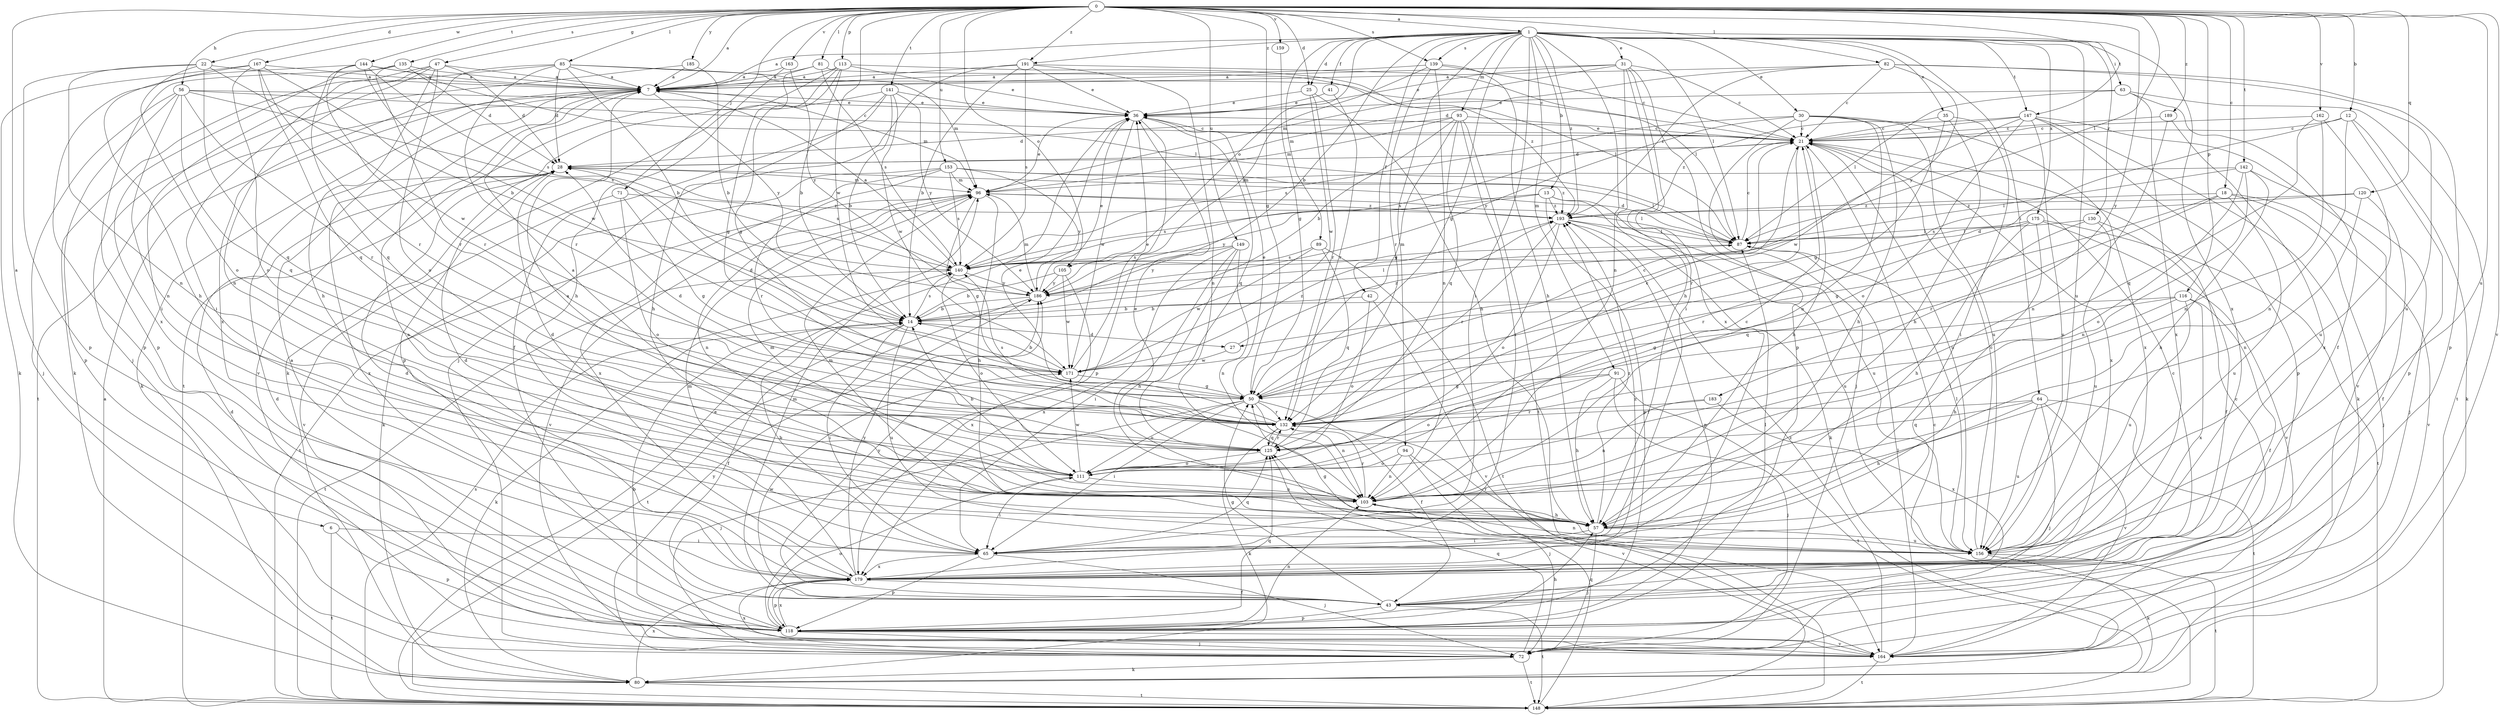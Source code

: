 strict digraph  {
0;
1;
6;
7;
12;
13;
14;
18;
21;
22;
25;
27;
28;
30;
31;
35;
36;
41;
42;
43;
47;
50;
56;
57;
63;
64;
65;
71;
72;
80;
81;
82;
85;
87;
89;
91;
93;
94;
96;
103;
105;
111;
113;
116;
118;
120;
125;
130;
132;
135;
139;
140;
141;
142;
144;
147;
148;
149;
153;
156;
159;
162;
163;
164;
167;
171;
175;
179;
183;
185;
186;
189;
191;
193;
0 -> 1  [label=a];
0 -> 6  [label=a];
0 -> 7  [label=a];
0 -> 12  [label=b];
0 -> 18  [label=c];
0 -> 22  [label=d];
0 -> 25  [label=d];
0 -> 47  [label=g];
0 -> 50  [label=g];
0 -> 56  [label=h];
0 -> 71  [label=j];
0 -> 81  [label=l];
0 -> 82  [label=l];
0 -> 85  [label=l];
0 -> 87  [label=l];
0 -> 105  [label=o];
0 -> 113  [label=p];
0 -> 116  [label=p];
0 -> 120  [label=q];
0 -> 135  [label=s];
0 -> 139  [label=s];
0 -> 141  [label=t];
0 -> 142  [label=t];
0 -> 144  [label=t];
0 -> 147  [label=t];
0 -> 149  [label=u];
0 -> 153  [label=u];
0 -> 156  [label=u];
0 -> 159  [label=v];
0 -> 162  [label=v];
0 -> 163  [label=v];
0 -> 164  [label=v];
0 -> 167  [label=w];
0 -> 171  [label=w];
0 -> 183  [label=y];
0 -> 185  [label=y];
0 -> 189  [label=z];
0 -> 191  [label=z];
1 -> 7  [label=a];
1 -> 13  [label=b];
1 -> 14  [label=b];
1 -> 25  [label=d];
1 -> 30  [label=e];
1 -> 31  [label=e];
1 -> 35  [label=e];
1 -> 41  [label=f];
1 -> 42  [label=f];
1 -> 50  [label=g];
1 -> 63  [label=i];
1 -> 64  [label=i];
1 -> 65  [label=i];
1 -> 87  [label=l];
1 -> 89  [label=m];
1 -> 91  [label=m];
1 -> 93  [label=m];
1 -> 94  [label=m];
1 -> 103  [label=n];
1 -> 105  [label=o];
1 -> 130  [label=r];
1 -> 139  [label=s];
1 -> 147  [label=t];
1 -> 156  [label=u];
1 -> 175  [label=x];
1 -> 179  [label=x];
1 -> 191  [label=z];
1 -> 193  [label=z];
6 -> 65  [label=i];
6 -> 118  [label=p];
6 -> 148  [label=t];
7 -> 36  [label=e];
7 -> 80  [label=k];
7 -> 96  [label=m];
7 -> 148  [label=t];
7 -> 164  [label=v];
7 -> 186  [label=y];
12 -> 21  [label=c];
12 -> 27  [label=d];
12 -> 80  [label=k];
12 -> 103  [label=n];
12 -> 118  [label=p];
13 -> 80  [label=k];
13 -> 118  [label=p];
13 -> 140  [label=s];
13 -> 156  [label=u];
13 -> 186  [label=y];
13 -> 193  [label=z];
14 -> 27  [label=d];
14 -> 43  [label=f];
14 -> 65  [label=i];
14 -> 80  [label=k];
14 -> 140  [label=s];
14 -> 156  [label=u];
18 -> 50  [label=g];
18 -> 72  [label=j];
18 -> 132  [label=r];
18 -> 156  [label=u];
18 -> 164  [label=v];
18 -> 193  [label=z];
21 -> 28  [label=d];
21 -> 36  [label=e];
21 -> 57  [label=h];
21 -> 132  [label=r];
21 -> 140  [label=s];
21 -> 156  [label=u];
21 -> 179  [label=x];
22 -> 7  [label=a];
22 -> 103  [label=n];
22 -> 111  [label=o];
22 -> 118  [label=p];
22 -> 125  [label=q];
22 -> 171  [label=w];
25 -> 36  [label=e];
25 -> 57  [label=h];
25 -> 132  [label=r];
25 -> 171  [label=w];
27 -> 171  [label=w];
27 -> 193  [label=z];
28 -> 96  [label=m];
28 -> 140  [label=s];
28 -> 179  [label=x];
30 -> 21  [label=c];
30 -> 57  [label=h];
30 -> 72  [label=j];
30 -> 103  [label=n];
30 -> 140  [label=s];
30 -> 156  [label=u];
30 -> 179  [label=x];
30 -> 186  [label=y];
31 -> 7  [label=a];
31 -> 21  [label=c];
31 -> 36  [label=e];
31 -> 57  [label=h];
31 -> 65  [label=i];
31 -> 96  [label=m];
31 -> 118  [label=p];
31 -> 179  [label=x];
35 -> 21  [label=c];
35 -> 50  [label=g];
35 -> 57  [label=h];
35 -> 65  [label=i];
36 -> 21  [label=c];
36 -> 118  [label=p];
36 -> 125  [label=q];
36 -> 171  [label=w];
41 -> 36  [label=e];
41 -> 132  [label=r];
42 -> 14  [label=b];
42 -> 111  [label=o];
42 -> 164  [label=v];
43 -> 21  [label=c];
43 -> 50  [label=g];
43 -> 87  [label=l];
43 -> 96  [label=m];
43 -> 118  [label=p];
43 -> 148  [label=t];
43 -> 171  [label=w];
43 -> 186  [label=y];
47 -> 7  [label=a];
47 -> 28  [label=d];
47 -> 57  [label=h];
47 -> 65  [label=i];
47 -> 80  [label=k];
47 -> 103  [label=n];
47 -> 111  [label=o];
50 -> 21  [label=c];
50 -> 36  [label=e];
50 -> 43  [label=f];
50 -> 65  [label=i];
50 -> 72  [label=j];
50 -> 103  [label=n];
50 -> 111  [label=o];
50 -> 132  [label=r];
56 -> 21  [label=c];
56 -> 36  [label=e];
56 -> 72  [label=j];
56 -> 103  [label=n];
56 -> 118  [label=p];
56 -> 125  [label=q];
56 -> 132  [label=r];
56 -> 140  [label=s];
57 -> 65  [label=i];
57 -> 72  [label=j];
57 -> 96  [label=m];
57 -> 156  [label=u];
57 -> 193  [label=z];
63 -> 36  [label=e];
63 -> 43  [label=f];
63 -> 87  [label=l];
63 -> 148  [label=t];
63 -> 179  [label=x];
64 -> 57  [label=h];
64 -> 72  [label=j];
64 -> 125  [label=q];
64 -> 132  [label=r];
64 -> 148  [label=t];
64 -> 156  [label=u];
64 -> 164  [label=v];
65 -> 14  [label=b];
65 -> 72  [label=j];
65 -> 118  [label=p];
65 -> 125  [label=q];
65 -> 179  [label=x];
71 -> 50  [label=g];
71 -> 111  [label=o];
71 -> 164  [label=v];
71 -> 193  [label=z];
72 -> 80  [label=k];
72 -> 125  [label=q];
72 -> 148  [label=t];
72 -> 179  [label=x];
72 -> 186  [label=y];
80 -> 148  [label=t];
80 -> 179  [label=x];
81 -> 7  [label=a];
81 -> 50  [label=g];
81 -> 140  [label=s];
81 -> 193  [label=z];
82 -> 7  [label=a];
82 -> 21  [label=c];
82 -> 28  [label=d];
82 -> 118  [label=p];
82 -> 156  [label=u];
82 -> 186  [label=y];
82 -> 193  [label=z];
85 -> 7  [label=a];
85 -> 14  [label=b];
85 -> 21  [label=c];
85 -> 28  [label=d];
85 -> 65  [label=i];
85 -> 96  [label=m];
85 -> 132  [label=r];
85 -> 179  [label=x];
87 -> 21  [label=c];
87 -> 28  [label=d];
87 -> 140  [label=s];
89 -> 125  [label=q];
89 -> 140  [label=s];
89 -> 148  [label=t];
89 -> 171  [label=w];
91 -> 50  [label=g];
91 -> 57  [label=h];
91 -> 72  [label=j];
91 -> 111  [label=o];
91 -> 148  [label=t];
93 -> 14  [label=b];
93 -> 21  [label=c];
93 -> 28  [label=d];
93 -> 50  [label=g];
93 -> 65  [label=i];
93 -> 96  [label=m];
93 -> 125  [label=q];
93 -> 148  [label=t];
94 -> 72  [label=j];
94 -> 103  [label=n];
94 -> 111  [label=o];
94 -> 164  [label=v];
96 -> 36  [label=e];
96 -> 50  [label=g];
96 -> 57  [label=h];
96 -> 87  [label=l];
96 -> 103  [label=n];
96 -> 148  [label=t];
96 -> 164  [label=v];
96 -> 193  [label=z];
103 -> 7  [label=a];
103 -> 21  [label=c];
103 -> 28  [label=d];
103 -> 36  [label=e];
103 -> 57  [label=h];
103 -> 96  [label=m];
103 -> 132  [label=r];
105 -> 14  [label=b];
105 -> 171  [label=w];
105 -> 179  [label=x];
105 -> 186  [label=y];
111 -> 14  [label=b];
111 -> 65  [label=i];
111 -> 103  [label=n];
111 -> 171  [label=w];
113 -> 7  [label=a];
113 -> 14  [label=b];
113 -> 36  [label=e];
113 -> 50  [label=g];
113 -> 80  [label=k];
113 -> 87  [label=l];
113 -> 148  [label=t];
116 -> 14  [label=b];
116 -> 43  [label=f];
116 -> 50  [label=g];
116 -> 57  [label=h];
116 -> 156  [label=u];
116 -> 179  [label=x];
118 -> 7  [label=a];
118 -> 28  [label=d];
118 -> 57  [label=h];
118 -> 72  [label=j];
118 -> 103  [label=n];
118 -> 111  [label=o];
118 -> 125  [label=q];
118 -> 164  [label=v];
118 -> 179  [label=x];
120 -> 43  [label=f];
120 -> 103  [label=n];
120 -> 140  [label=s];
120 -> 193  [label=z];
125 -> 7  [label=a];
125 -> 111  [label=o];
125 -> 132  [label=r];
130 -> 43  [label=f];
130 -> 87  [label=l];
130 -> 125  [label=q];
130 -> 156  [label=u];
132 -> 21  [label=c];
132 -> 28  [label=d];
132 -> 36  [label=e];
132 -> 80  [label=k];
132 -> 125  [label=q];
132 -> 140  [label=s];
135 -> 7  [label=a];
135 -> 28  [label=d];
135 -> 118  [label=p];
135 -> 132  [label=r];
135 -> 179  [label=x];
139 -> 7  [label=a];
139 -> 21  [label=c];
139 -> 57  [label=h];
139 -> 103  [label=n];
139 -> 132  [label=r];
139 -> 186  [label=y];
140 -> 7  [label=a];
140 -> 111  [label=o];
140 -> 148  [label=t];
140 -> 186  [label=y];
141 -> 14  [label=b];
141 -> 36  [label=e];
141 -> 43  [label=f];
141 -> 57  [label=h];
141 -> 118  [label=p];
141 -> 171  [label=w];
141 -> 186  [label=y];
142 -> 57  [label=h];
142 -> 72  [label=j];
142 -> 87  [label=l];
142 -> 96  [label=m];
142 -> 103  [label=n];
142 -> 111  [label=o];
144 -> 7  [label=a];
144 -> 87  [label=l];
144 -> 118  [label=p];
144 -> 125  [label=q];
144 -> 132  [label=r];
144 -> 140  [label=s];
144 -> 171  [label=w];
147 -> 21  [label=c];
147 -> 80  [label=k];
147 -> 111  [label=o];
147 -> 118  [label=p];
147 -> 156  [label=u];
147 -> 164  [label=v];
147 -> 171  [label=w];
147 -> 193  [label=z];
148 -> 7  [label=a];
148 -> 21  [label=c];
148 -> 36  [label=e];
148 -> 125  [label=q];
148 -> 140  [label=s];
149 -> 57  [label=h];
149 -> 65  [label=i];
149 -> 103  [label=n];
149 -> 140  [label=s];
149 -> 179  [label=x];
149 -> 186  [label=y];
153 -> 80  [label=k];
153 -> 87  [label=l];
153 -> 96  [label=m];
153 -> 132  [label=r];
153 -> 140  [label=s];
153 -> 179  [label=x];
153 -> 186  [label=y];
153 -> 193  [label=z];
156 -> 21  [label=c];
156 -> 28  [label=d];
156 -> 50  [label=g];
156 -> 80  [label=k];
156 -> 87  [label=l];
156 -> 103  [label=n];
156 -> 132  [label=r];
156 -> 148  [label=t];
159 -> 50  [label=g];
162 -> 21  [label=c];
162 -> 103  [label=n];
162 -> 125  [label=q];
162 -> 156  [label=u];
163 -> 7  [label=a];
163 -> 57  [label=h];
163 -> 186  [label=y];
164 -> 14  [label=b];
164 -> 21  [label=c];
164 -> 28  [label=d];
164 -> 87  [label=l];
164 -> 148  [label=t];
164 -> 193  [label=z];
167 -> 7  [label=a];
167 -> 14  [label=b];
167 -> 57  [label=h];
167 -> 80  [label=k];
167 -> 111  [label=o];
167 -> 125  [label=q];
167 -> 132  [label=r];
171 -> 14  [label=b];
171 -> 28  [label=d];
171 -> 36  [label=e];
171 -> 50  [label=g];
171 -> 193  [label=z];
175 -> 57  [label=h];
175 -> 65  [label=i];
175 -> 87  [label=l];
175 -> 132  [label=r];
175 -> 148  [label=t];
175 -> 164  [label=v];
179 -> 7  [label=a];
179 -> 28  [label=d];
179 -> 43  [label=f];
179 -> 96  [label=m];
179 -> 118  [label=p];
179 -> 186  [label=y];
179 -> 193  [label=z];
183 -> 103  [label=n];
183 -> 132  [label=r];
183 -> 179  [label=x];
185 -> 7  [label=a];
185 -> 14  [label=b];
185 -> 72  [label=j];
186 -> 14  [label=b];
186 -> 36  [label=e];
186 -> 87  [label=l];
186 -> 96  [label=m];
186 -> 148  [label=t];
189 -> 21  [label=c];
189 -> 103  [label=n];
189 -> 179  [label=x];
191 -> 7  [label=a];
191 -> 14  [label=b];
191 -> 36  [label=e];
191 -> 72  [label=j];
191 -> 87  [label=l];
191 -> 103  [label=n];
191 -> 140  [label=s];
193 -> 87  [label=l];
193 -> 111  [label=o];
193 -> 118  [label=p];
193 -> 132  [label=r];
193 -> 156  [label=u];
}
